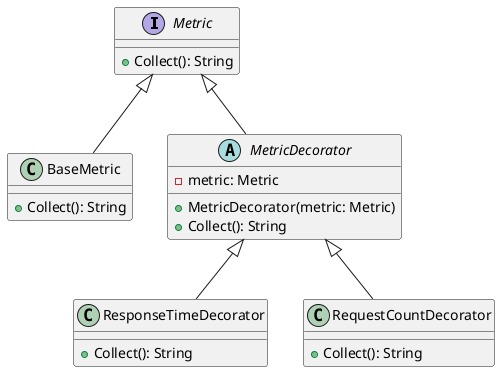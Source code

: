 @startuml
interface Metric {
    +Collect(): String
}

class BaseMetric {
    +Collect(): String
}

abstract class MetricDecorator {
    -metric: Metric
    +MetricDecorator(metric: Metric)
    +Collect(): String
}

class ResponseTimeDecorator {
    +Collect(): String
}

class RequestCountDecorator {
    +Collect(): String
}

Metric <|-- BaseMetric
Metric <|-- MetricDecorator
MetricDecorator <|-- ResponseTimeDecorator
MetricDecorator <|-- RequestCountDecorator
@enduml